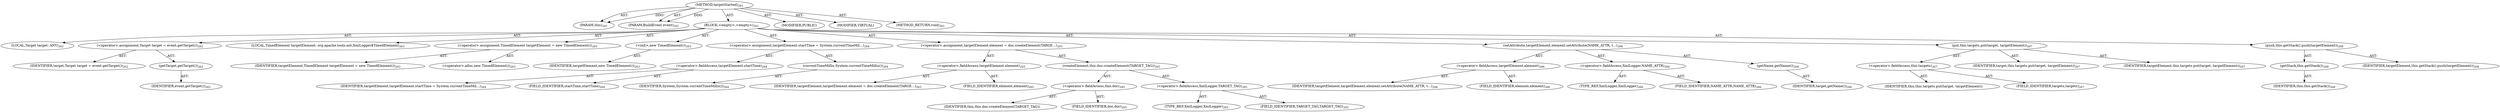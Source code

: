 digraph "targetStarted" {  
"111669149702" [label = <(METHOD,targetStarted)<SUB>261</SUB>> ]
"115964116992" [label = <(PARAM,this)<SUB>261</SUB>> ]
"115964117005" [label = <(PARAM,BuildEvent event)<SUB>261</SUB>> ]
"25769803799" [label = <(BLOCK,&lt;empty&gt;,&lt;empty&gt;)<SUB>261</SUB>> ]
"94489280524" [label = <(LOCAL,Target target: ANY)<SUB>262</SUB>> ]
"30064771202" [label = <(&lt;operator&gt;.assignment,Target target = event.getTarget())<SUB>262</SUB>> ]
"68719476829" [label = <(IDENTIFIER,target,Target target = event.getTarget())<SUB>262</SUB>> ]
"30064771203" [label = <(getTarget,getTarget())<SUB>262</SUB>> ]
"68719476830" [label = <(IDENTIFIER,event,getTarget())<SUB>262</SUB>> ]
"94489280525" [label = <(LOCAL,TimedElement targetElement: org.apache.tools.ant.XmlLogger$TimedElement)<SUB>263</SUB>> ]
"30064771204" [label = <(&lt;operator&gt;.assignment,TimedElement targetElement = new TimedElement())<SUB>263</SUB>> ]
"68719476831" [label = <(IDENTIFIER,targetElement,TimedElement targetElement = new TimedElement())<SUB>263</SUB>> ]
"30064771205" [label = <(&lt;operator&gt;.alloc,new TimedElement())<SUB>263</SUB>> ]
"30064771206" [label = <(&lt;init&gt;,new TimedElement())<SUB>263</SUB>> ]
"68719476832" [label = <(IDENTIFIER,targetElement,new TimedElement())<SUB>263</SUB>> ]
"30064771207" [label = <(&lt;operator&gt;.assignment,targetElement.startTime = System.currentTimeMil...)<SUB>264</SUB>> ]
"30064771208" [label = <(&lt;operator&gt;.fieldAccess,targetElement.startTime)<SUB>264</SUB>> ]
"68719476833" [label = <(IDENTIFIER,targetElement,targetElement.startTime = System.currentTimeMil...)<SUB>264</SUB>> ]
"55834574886" [label = <(FIELD_IDENTIFIER,startTime,startTime)<SUB>264</SUB>> ]
"30064771209" [label = <(currentTimeMillis,System.currentTimeMillis())<SUB>264</SUB>> ]
"68719476834" [label = <(IDENTIFIER,System,System.currentTimeMillis())<SUB>264</SUB>> ]
"30064771210" [label = <(&lt;operator&gt;.assignment,targetElement.element = doc.createElement(TARGE...)<SUB>265</SUB>> ]
"30064771211" [label = <(&lt;operator&gt;.fieldAccess,targetElement.element)<SUB>265</SUB>> ]
"68719476835" [label = <(IDENTIFIER,targetElement,targetElement.element = doc.createElement(TARGE...)<SUB>265</SUB>> ]
"55834574887" [label = <(FIELD_IDENTIFIER,element,element)<SUB>265</SUB>> ]
"30064771212" [label = <(createElement,this.doc.createElement(TARGET_TAG))<SUB>265</SUB>> ]
"30064771213" [label = <(&lt;operator&gt;.fieldAccess,this.doc)<SUB>265</SUB>> ]
"68719476836" [label = <(IDENTIFIER,this,this.doc.createElement(TARGET_TAG))> ]
"55834574888" [label = <(FIELD_IDENTIFIER,doc,doc)<SUB>265</SUB>> ]
"30064771214" [label = <(&lt;operator&gt;.fieldAccess,XmlLogger.TARGET_TAG)<SUB>265</SUB>> ]
"180388626438" [label = <(TYPE_REF,XmlLogger,XmlLogger)<SUB>265</SUB>> ]
"55834574889" [label = <(FIELD_IDENTIFIER,TARGET_TAG,TARGET_TAG)<SUB>265</SUB>> ]
"30064771215" [label = <(setAttribute,targetElement.element.setAttribute(NAME_ATTR, t...)<SUB>266</SUB>> ]
"30064771216" [label = <(&lt;operator&gt;.fieldAccess,targetElement.element)<SUB>266</SUB>> ]
"68719476837" [label = <(IDENTIFIER,targetElement,targetElement.element.setAttribute(NAME_ATTR, t...)<SUB>266</SUB>> ]
"55834574890" [label = <(FIELD_IDENTIFIER,element,element)<SUB>266</SUB>> ]
"30064771217" [label = <(&lt;operator&gt;.fieldAccess,XmlLogger.NAME_ATTR)<SUB>266</SUB>> ]
"180388626439" [label = <(TYPE_REF,XmlLogger,XmlLogger)<SUB>266</SUB>> ]
"55834574891" [label = <(FIELD_IDENTIFIER,NAME_ATTR,NAME_ATTR)<SUB>266</SUB>> ]
"30064771218" [label = <(getName,getName())<SUB>266</SUB>> ]
"68719476838" [label = <(IDENTIFIER,target,getName())<SUB>266</SUB>> ]
"30064771219" [label = <(put,this.targets.put(target, targetElement))<SUB>267</SUB>> ]
"30064771220" [label = <(&lt;operator&gt;.fieldAccess,this.targets)<SUB>267</SUB>> ]
"68719476839" [label = <(IDENTIFIER,this,this.targets.put(target, targetElement))> ]
"55834574892" [label = <(FIELD_IDENTIFIER,targets,targets)<SUB>267</SUB>> ]
"68719476840" [label = <(IDENTIFIER,target,this.targets.put(target, targetElement))<SUB>267</SUB>> ]
"68719476841" [label = <(IDENTIFIER,targetElement,this.targets.put(target, targetElement))<SUB>267</SUB>> ]
"30064771221" [label = <(push,this.getStack().push(targetElement))<SUB>268</SUB>> ]
"30064771222" [label = <(getStack,this.getStack())<SUB>268</SUB>> ]
"68719476736" [label = <(IDENTIFIER,this,this.getStack())<SUB>268</SUB>> ]
"68719476842" [label = <(IDENTIFIER,targetElement,this.getStack().push(targetElement))<SUB>268</SUB>> ]
"133143986220" [label = <(MODIFIER,PUBLIC)> ]
"133143986221" [label = <(MODIFIER,VIRTUAL)> ]
"128849018886" [label = <(METHOD_RETURN,void)<SUB>261</SUB>> ]
  "111669149702" -> "115964116992"  [ label = "AST: "] 
  "111669149702" -> "115964117005"  [ label = "AST: "] 
  "111669149702" -> "25769803799"  [ label = "AST: "] 
  "111669149702" -> "133143986220"  [ label = "AST: "] 
  "111669149702" -> "133143986221"  [ label = "AST: "] 
  "111669149702" -> "128849018886"  [ label = "AST: "] 
  "25769803799" -> "94489280524"  [ label = "AST: "] 
  "25769803799" -> "30064771202"  [ label = "AST: "] 
  "25769803799" -> "94489280525"  [ label = "AST: "] 
  "25769803799" -> "30064771204"  [ label = "AST: "] 
  "25769803799" -> "30064771206"  [ label = "AST: "] 
  "25769803799" -> "30064771207"  [ label = "AST: "] 
  "25769803799" -> "30064771210"  [ label = "AST: "] 
  "25769803799" -> "30064771215"  [ label = "AST: "] 
  "25769803799" -> "30064771219"  [ label = "AST: "] 
  "25769803799" -> "30064771221"  [ label = "AST: "] 
  "30064771202" -> "68719476829"  [ label = "AST: "] 
  "30064771202" -> "30064771203"  [ label = "AST: "] 
  "30064771203" -> "68719476830"  [ label = "AST: "] 
  "30064771204" -> "68719476831"  [ label = "AST: "] 
  "30064771204" -> "30064771205"  [ label = "AST: "] 
  "30064771206" -> "68719476832"  [ label = "AST: "] 
  "30064771207" -> "30064771208"  [ label = "AST: "] 
  "30064771207" -> "30064771209"  [ label = "AST: "] 
  "30064771208" -> "68719476833"  [ label = "AST: "] 
  "30064771208" -> "55834574886"  [ label = "AST: "] 
  "30064771209" -> "68719476834"  [ label = "AST: "] 
  "30064771210" -> "30064771211"  [ label = "AST: "] 
  "30064771210" -> "30064771212"  [ label = "AST: "] 
  "30064771211" -> "68719476835"  [ label = "AST: "] 
  "30064771211" -> "55834574887"  [ label = "AST: "] 
  "30064771212" -> "30064771213"  [ label = "AST: "] 
  "30064771212" -> "30064771214"  [ label = "AST: "] 
  "30064771213" -> "68719476836"  [ label = "AST: "] 
  "30064771213" -> "55834574888"  [ label = "AST: "] 
  "30064771214" -> "180388626438"  [ label = "AST: "] 
  "30064771214" -> "55834574889"  [ label = "AST: "] 
  "30064771215" -> "30064771216"  [ label = "AST: "] 
  "30064771215" -> "30064771217"  [ label = "AST: "] 
  "30064771215" -> "30064771218"  [ label = "AST: "] 
  "30064771216" -> "68719476837"  [ label = "AST: "] 
  "30064771216" -> "55834574890"  [ label = "AST: "] 
  "30064771217" -> "180388626439"  [ label = "AST: "] 
  "30064771217" -> "55834574891"  [ label = "AST: "] 
  "30064771218" -> "68719476838"  [ label = "AST: "] 
  "30064771219" -> "30064771220"  [ label = "AST: "] 
  "30064771219" -> "68719476840"  [ label = "AST: "] 
  "30064771219" -> "68719476841"  [ label = "AST: "] 
  "30064771220" -> "68719476839"  [ label = "AST: "] 
  "30064771220" -> "55834574892"  [ label = "AST: "] 
  "30064771221" -> "30064771222"  [ label = "AST: "] 
  "30064771221" -> "68719476842"  [ label = "AST: "] 
  "30064771222" -> "68719476736"  [ label = "AST: "] 
  "111669149702" -> "115964116992"  [ label = "DDG: "] 
  "111669149702" -> "115964117005"  [ label = "DDG: "] 
}
